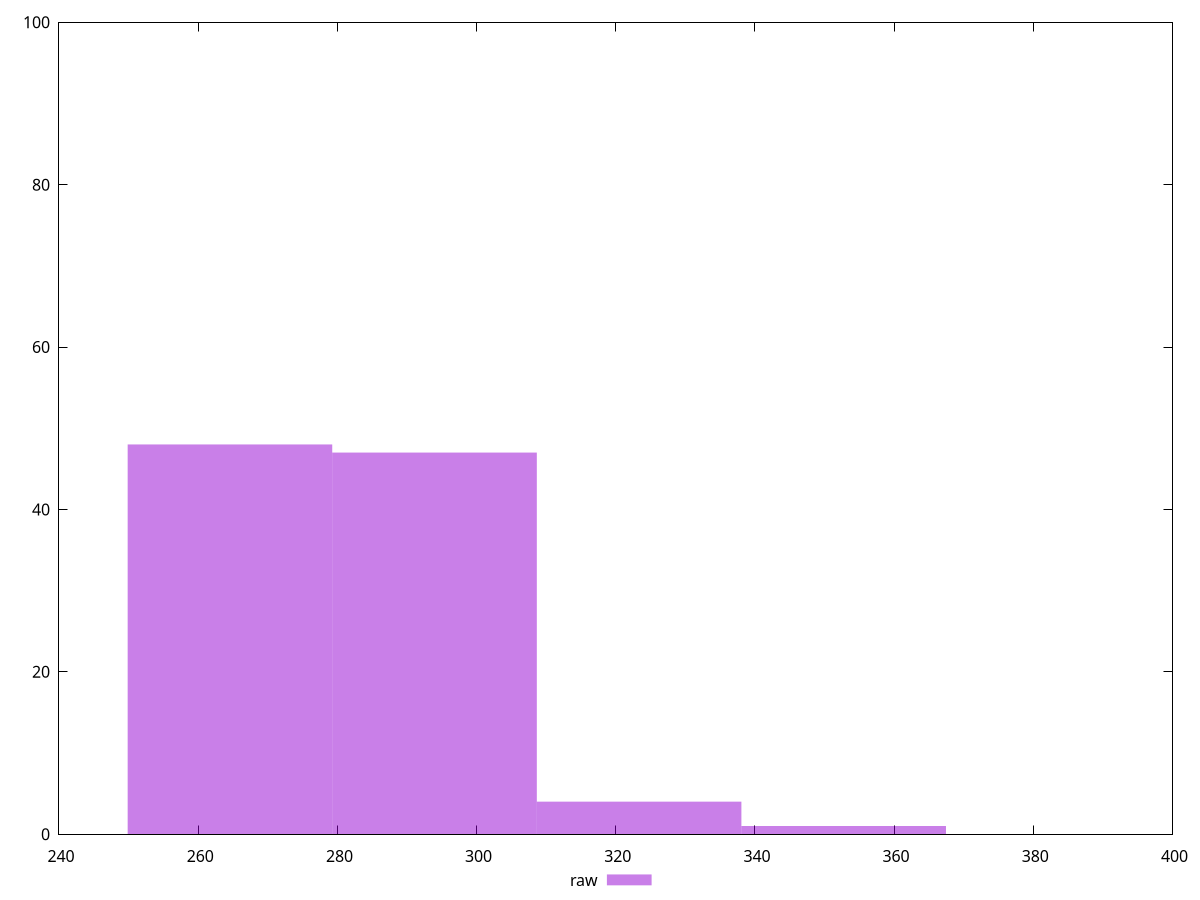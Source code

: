 reset
set terminal svg size 640, 490 enhanced background rgb 'white'
set output "report_00007_2020-12-11T15:55:29.892Z/max-potential-fid/samples/pages+cached/raw/histogram.svg"

$raw <<EOF
293.9606840971188 47
264.56461568740696 48
323.35675250683073 4
352.7528209165426 1
EOF

set key outside below
set boxwidth 29.396068409711884
set yrange [0:100]
set style fill transparent solid 0.5 noborder

plot \
  $raw title "raw" with boxes, \


reset